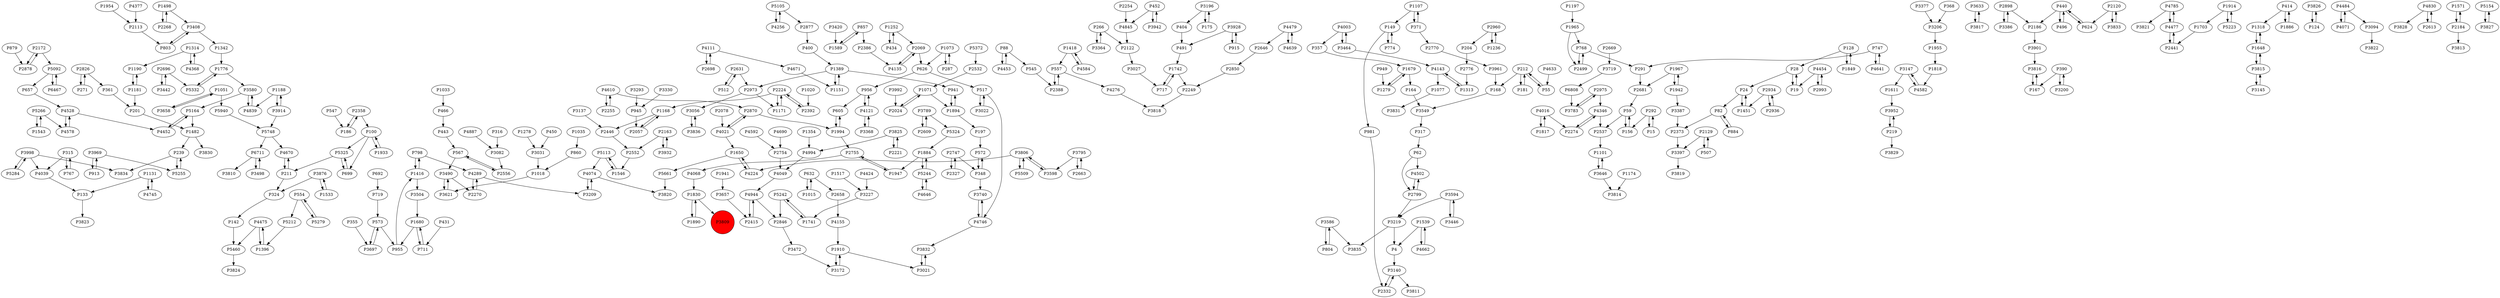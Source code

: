 digraph {
	P1190 -> P1181
	P5661 -> P3820
	P1498 -> P3408
	P517 -> P4746
	P2850 -> P2249
	P168 -> P3549
	P5325 -> P699
	P5164 -> P4452
	P2358 -> P100
	P1965 -> P768
	P2696 -> P3442
	P3196 -> P404
	P4143 -> P1313
	P3031 -> P1018
	P3992 -> P2024
	P554 -> P5279
	P3783 -> P2975
	P2327 -> P2747
	P404 -> P491
	P82 -> P2373
	P181 -> P212
	P3442 -> P2696
	P357 -> P1679
	P4502 -> P2799
	P2609 -> P3789
	P1252 -> P434
	P3147 -> P1611
	P3633 -> P3817
	P2826 -> P361
	P3998 -> P3834
	P2747 -> P2327
	P2973 -> P1171
	P4021 -> P1650
	P4121 -> P3368
	P5092 -> P657
	P266 -> P3364
	P1933 -> P100
	P5748 -> P4670
	P4039 -> P133
	P1342 -> P1776
	P3719 -> P6808
	P1033 -> P466
	P4377 -> P2113
	P3408 -> P1342
	P1830 -> P3809
	P2254 -> P4845
	P2799 -> P4502
	P3832 -> P3021
	P2057 -> P1168
	P1894 -> P197
	P292 -> P15
	P142 -> P5460
	P2846 -> P3472
	P4662 -> P1539
	P4944 -> P2415
	P1967 -> P1942
	P798 -> P4289
	P3464 -> P4003
	P128 -> P28
	P4143 -> P1077
	P2993 -> P4454
	P1389 -> P1151
	P440 -> P2186
	P2934 -> P2936
	P3789 -> P2609
	P4785 -> P3821
	P626 -> P517
	P1894 -> P941
	P1354 -> P4994
	P1914 -> P1703
	P2646 -> P2850
	P567 -> P2556
	P440 -> P496
	P632 -> P2658
	P2681 -> P59
	P3504 -> P1680
	P414 -> P1318
	P1416 -> P3504
	P4994 -> P4049
	P5266 -> P1543
	P3914 -> P1188
	P355 -> P3697
	P1994 -> P605
	P1498 -> P2268
	P2249 -> P3818
	P719 -> P573
	P2499 -> P768
	P4845 -> P2122
	P128 -> P1849
	P545 -> P2388
	P1188 -> P3914
	P1174 -> P3814
	P2120 -> P624
	P4256 -> P5105
	P5460 -> P3824
	P3697 -> P573
	P2631 -> P2973
	P3598 -> P3806
	P15 -> P292
	P2373 -> P3397
	P3942 -> P452
	P62 -> P2799
	P1947 -> P2755
	P955 -> P1416
	P4610 -> P2255
	P2698 -> P4111
	P2754 -> P4049
	P915 -> P3928
	P3657 -> P2415
	P5748 -> P6711
	P1776 -> P5332
	P3826 -> P124
	P1910 -> P3172
	P390 -> P167
	P2934 -> P1451
	P857 -> P2386
	P1418 -> P557
	P149 -> P774
	P59 -> P2537
	P3056 -> P3836
	P100 -> P1933
	P4633 -> P55
	P626 -> P956
	P371 -> P2770
	P1776 -> P3580
	P496 -> P440
	P2268 -> P1498
	P1941 -> P3657
	P4484 -> P4071
	P2556 -> P567
	P2826 -> P271
	P2799 -> P3219
	P4830 -> P3828
	P1680 -> P711
	P2163 -> P2552
	P2129 -> P3397
	P5255 -> P239
	P1396 -> P4475
	P2878 -> P2172
	P2274 -> P4346
	P3580 -> P5164
	P2631 -> P512
	P857 -> P1589
	P2975 -> P4346
	P4452 -> P5164
	P4641 -> P747
	P3998 -> P5284
	P1181 -> P201
	P3377 -> P3206
	P3961 -> P168
	P1517 -> P3227
	P860 -> P1018
	P4839 -> P3580
	P767 -> P315
	P1051 -> P3658
	P2975 -> P3783
	P5164 -> P1482
	P884 -> P82
	P3621 -> P3490
	P1910 -> P3021
	P4528 -> P4452
	P1018 -> P3621
	P82 -> P884
	P3817 -> P3633
	P3464 -> P4143
	P573 -> P3697
	P2415 -> P4944
	P5332 -> P1776
	P1994 -> P2755
	P5372 -> P2532
	P1849 -> P128
	P443 -> P567
	P4454 -> P2993
	P3580 -> P4839
	P452 -> P3942
	P133 -> P3823
	P2122 -> P3027
	P1884 -> P5244
	P3594 -> P3446
	P4477 -> P4785
	P1418 -> P4584
	P156 -> P59
	P879 -> P2878
	P3490 -> P3621
	P1131 -> P4745
	P3836 -> P3056
	P4016 -> P2274
	P2069 -> P626
	P768 -> P291
	P2776 -> P1313
	P1611 -> P3952
	P6467 -> P5092
	P1680 -> P955
	P3219 -> P3835
	P4584 -> P1418
	P798 -> P1416
	P2898 -> P2186
	P5284 -> P3998
	P4453 -> P88
	P774 -> P149
	P4887 -> P3082
	P271 -> P2826
	P1914 -> P5223
	P1742 -> P717
	P3200 -> P390
	P390 -> P3200
	P124 -> P3826
	P1171 -> P2224
	P2898 -> P3386
	P1571 -> P2184
	P1107 -> P371
	P291 -> P2681
	P1168 -> P2057
	P1886 -> P414
	P1482 -> P239
	P3293 -> P945
	P3472 -> P3172
	P440 -> P624
	P1965 -> P2499
	P2113 -> P803
	P2936 -> P2934
	P5105 -> P2877
	P3082 -> P2556
	P3172 -> P1910
	P186 -> P2358
	P3658 -> P1051
	P5105 -> P4256
	P1107 -> P149
	P62 -> P4502
	P2332 -> P3140
	P1589 -> P857
	P1197 -> P1965
	P3586 -> P3835
	P5113 -> P1546
	P624 -> P440
	P219 -> P3952
	P4135 -> P2069
	P2747 -> P348
	P4830 -> P2613
	P2184 -> P3813
	P5325 -> P211
	P3998 -> P4039
	P5154 -> P3827
	P1131 -> P133
	P6711 -> P3810
	P371 -> P1107
	P2184 -> P1571
	P4475 -> P1396
	P3825 -> P4994
	P981 -> P2332
	P1817 -> P4016
	P1482 -> P3830
	P348 -> P572
	P4346 -> P2537
	P5266 -> P4578
	P3386 -> P2898
	P4944 -> P2846
	P100 -> P699
	P4224 -> P1650
	P2532 -> P1071
	P4477 -> P2441
	P512 -> P2631
	P3816 -> P167
	P1236 -> P2960
	P361 -> P201
	P572 -> P348
	P3815 -> P3145
	P3498 -> P6711
	P1954 -> P2113
	P3387 -> P2373
	P1073 -> P287
	P3833 -> P2120
	P5223 -> P1914
	P1679 -> P1279
	P3928 -> P491
	P1546 -> P5113
	P315 -> P4039
	P3408 -> P803
	P1314 -> P1190
	P164 -> P3549
	P2663 -> P3795
	P4479 -> P2646
	P292 -> P156
	P1543 -> P5266
	P2172 -> P2878
	P2172 -> P5092
	P4068 -> P1830
	P1051 -> P5940
	P1318 -> P1648
	P1818 -> P4582
	P3969 -> P913
	P2669 -> P3719
	P4454 -> P19
	P3825 -> P2221
	P400 -> P1389
	P1020 -> P2392
	P4276 -> P3818
	P1077 -> P3831
	P1252 -> P2069
	P2224 -> P1171
	P197 -> P572
	P4 -> P3140
	P4578 -> P4528
	P573 -> P955
	P3914 -> P5748
	P3815 -> P1648
	P414 -> P1886
	P5242 -> P1741
	P4346 -> P2274
	P2386 -> P4135
	P3789 -> P5324
	P434 -> P1252
	P3145 -> P3815
	P5212 -> P1396
	P28 -> P24
	P100 -> P5325
	P5279 -> P554
	P804 -> P3586
	P149 -> P981
	P1015 -> P632
	P2973 -> P3056
	P2870 -> P1994
	P3206 -> P1955
	P1188 -> P4839
	P3137 -> P2446
	P4646 -> P5244
	P2446 -> P2552
	P2224 -> P1168
	P4049 -> P4944
	P1648 -> P1318
	P368 -> P3206
	P1451 -> P24
	P4528 -> P4578
	P554 -> P5212
	P2392 -> P2224
	P28 -> P19
	P3420 -> P1589
	P4111 -> P2698
	P945 -> P2057
	P1942 -> P1967
	P1539 -> P4
	P4484 -> P3094
	P4016 -> P1817
	P1416 -> P798
	P4368 -> P1314
	P2552 -> P1546
	P3586 -> P804
	P1313 -> P4143
	P3209 -> P4074
	P2960 -> P1236
	P1703 -> P2441
	P3490 -> P2270
	P768 -> P2499
	P1884 -> P1947
	P4021 -> P2870
	P3027 -> P717
	P2537 -> P1101
	P3806 -> P4224
	P315 -> P767
	P4424 -> P3227
	P949 -> P1279
	P59 -> P156
	P1181 -> P1190
	P3021 -> P3832
	P1942 -> P3387
	P4592 -> P2754
	P2755 -> P1947
	P212 -> P181
	P4071 -> P4484
	P4610 -> P2870
	P1890 -> P1830
	P2221 -> P3825
	P2024 -> P1071
	P219 -> P3829
	P2358 -> P186
	P2270 -> P4289
	P452 -> P4845
	P348 -> P3740
	P2163 -> P3932
	P4074 -> P3820
	P1071 -> P1894
	P2877 -> P400
	P692 -> P719
	P4746 -> P3832
	P2224 -> P2392
	P4003 -> P357
	P6711 -> P3498
	P567 -> P3490
	P1101 -> P3646
	P167 -> P3816
	P4746 -> P3740
	P3795 -> P2663
	P3827 -> P5154
	P2441 -> P4477
	P1650 -> P4224
	P4582 -> P3147
	P5242 -> P2846
	P747 -> P4641
	P19 -> P28
	P1533 -> P3876
	P3022 -> P517
	P3227 -> P1741
	P1650 -> P5661
	P287 -> P1073
	P3795 -> P3598
	P3364 -> P266
	P324 -> P142
	P1830 -> P1890
	P3219 -> P4
	P175 -> P3196
	P3330 -> P945
	P2078 -> P4021
	P6808 -> P3783
	P2696 -> P5332
	P3901 -> P3816
	P557 -> P4276
	P747 -> P291
	P605 -> P1994
	P5509 -> P3806
	P24 -> P1451
	P3740 -> P4746
	P266 -> P2122
	P2255 -> P4610
	P1679 -> P164
	P1314 -> P4368
	P1955 -> P1818
	P317 -> P62
	P491 -> P1742
	P4671 -> P1151
	P3932 -> P2163
	P557 -> P2388
	P3368 -> P4121
	P88 -> P4453
	P1648 -> P3815
	P2388 -> P557
	P5092 -> P6467
	P4475 -> P5460
	P466 -> P443
	P1279 -> P1679
	P4121 -> P956
	P3952 -> P219
	P547 -> P186
	P1741 -> P5242
	P1151 -> P1389
	P3876 -> P324
	P1071 -> P2024
	P5324 -> P1884
	P1035 -> P860
	P4111 -> P4671
	P699 -> P5325
	P3140 -> P2332
	P803 -> P3408
	P1742 -> P2249
	P431 -> P711
	P1278 -> P3031
	P3196 -> P175
	P1168 -> P2446
	P239 -> P5255
	P201 -> P1482
	P3094 -> P3822
	P2658 -> P4155
	P4289 -> P2270
	P88 -> P545
	P1539 -> P4662
	P4639 -> P4479
	P2129 -> P507
	P2613 -> P4830
	P3594 -> P3219
	P2960 -> P204
	P5113 -> P4074
	P3147 -> P4582
	P450 -> P3031
	P913 -> P3969
	P3397 -> P3819
	P3876 -> P1533
	P4690 -> P2754
	P3446 -> P3594
	P3140 -> P3811
	P212 -> P55
	P24 -> P82
	P956 -> P605
	P657 -> P4528
	P4479 -> P4639
	P2120 -> P3833
	P4003 -> P3464
	P2770 -> P3961
	P2870 -> P4021
	P4785 -> P4477
	P3806 -> P5509
	P5244 -> P1884
	P3969 -> P5255
	P316 -> P3082
	P3928 -> P915
	P507 -> P2129
	P517 -> P3022
	P212 -> P168
	P1389 -> P941
	P3646 -> P1101
	P2755 -> P4068
	P5244 -> P4646
	P1389 -> P2973
	P956 -> P4121
	P1967 -> P2681
	P211 -> P324
	P711 -> P1680
	P4670 -> P211
	P204 -> P2776
	P2186 -> P3901
	P2069 -> P4135
	P3806 -> P3598
	P55 -> P212
	P717 -> P1742
	P3549 -> P317
	P4074 -> P3209
	P941 -> P1894
	P1073 -> P626
	P3646 -> P3814
	P4745 -> P1131
	P211 -> P4670
	P632 -> P1015
	P5940 -> P5748
	P4289 -> P3209
	P4155 -> P1910
	P239 -> P3834
	P3809 [shape=circle]
	P3809 [style=filled]
	P3809 [fillcolor=red]
}